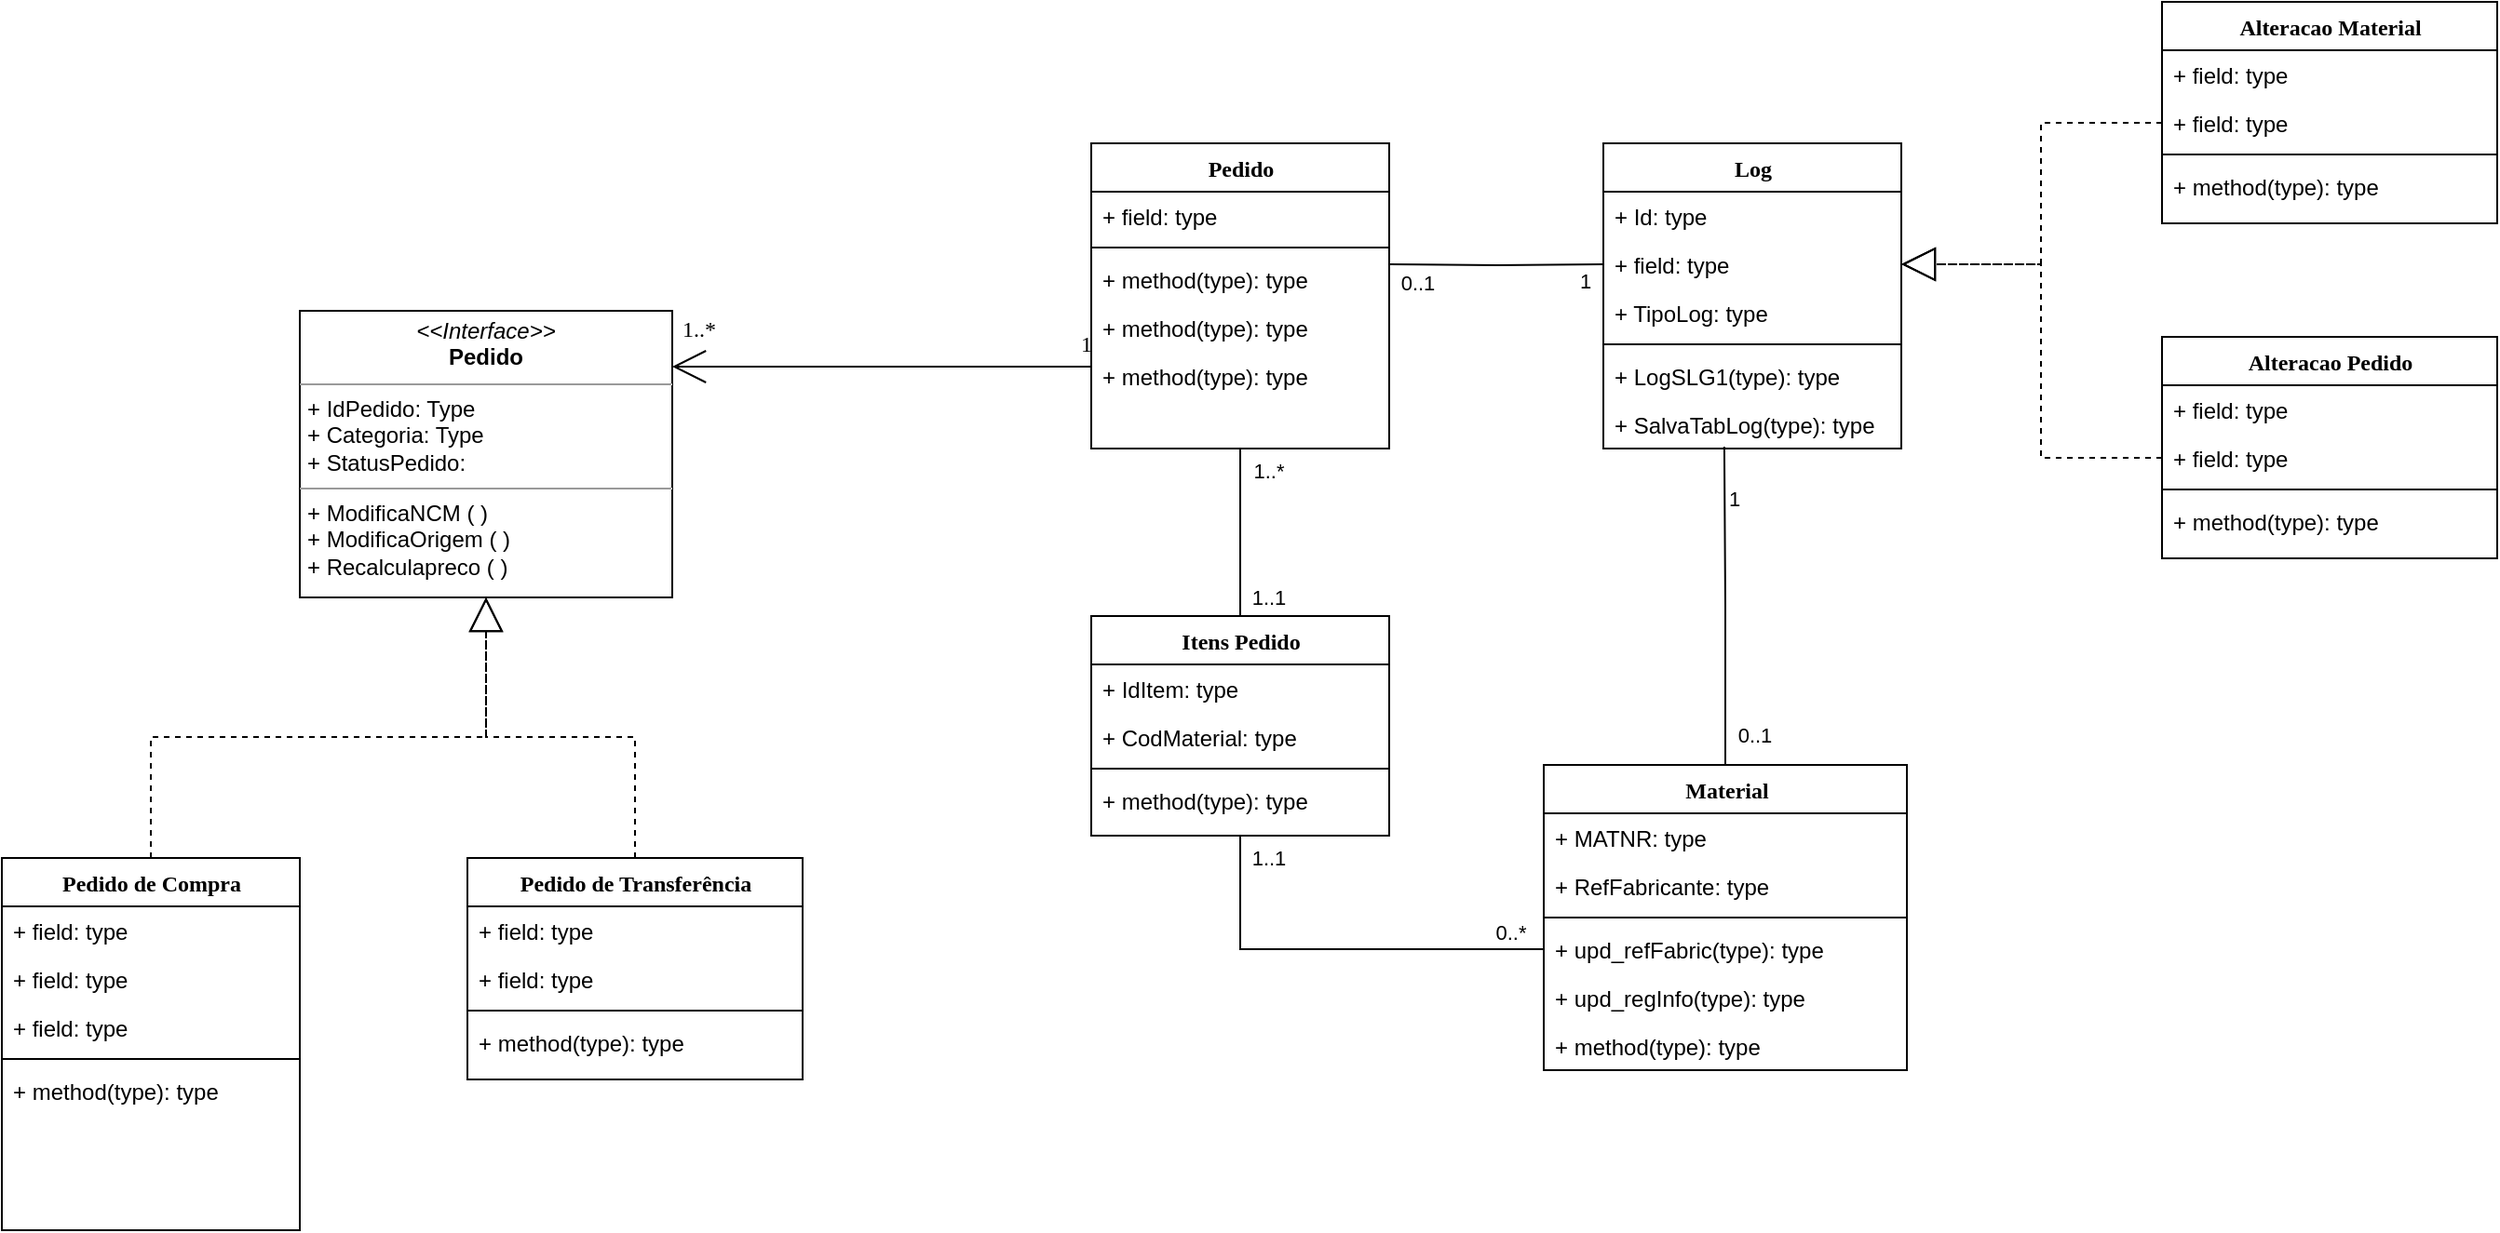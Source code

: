 <mxfile version="24.9.2">
  <diagram name="Page-1" id="6133507b-19e7-1e82-6fc7-422aa6c4b21f">
    <mxGraphModel dx="1434" dy="746" grid="1" gridSize="10" guides="1" tooltips="1" connect="1" arrows="1" fold="1" page="1" pageScale="1" pageWidth="1100" pageHeight="850" background="none" math="0" shadow="0">
      <root>
        <mxCell id="0" />
        <mxCell id="1" parent="0" />
        <mxCell id="KO9qEA433niQ3xDzY11c-3" style="edgeStyle=orthogonalEdgeStyle;rounded=0;orthogonalLoop=1;jettySize=auto;html=1;entryX=0.5;entryY=1;entryDx=0;entryDy=0;dashed=1;strokeColor=default;align=center;verticalAlign=middle;fontFamily=Verdana;fontSize=12;fontColor=default;labelBackgroundColor=none;startArrow=none;startFill=0;startSize=8;endArrow=block;endFill=0;endSize=16;" edge="1" parent="1" source="235556782a83e6d0-1" target="b94bc138ca980ef-1">
          <mxGeometry relative="1" as="geometry" />
        </mxCell>
        <mxCell id="235556782a83e6d0-1" value="Pedido de Compra" style="swimlane;html=1;fontStyle=1;align=center;verticalAlign=top;childLayout=stackLayout;horizontal=1;startSize=26;horizontalStack=0;resizeParent=1;resizeLast=0;collapsible=1;marginBottom=0;swimlaneFillColor=#ffffff;rounded=0;shadow=0;comic=0;labelBackgroundColor=none;strokeWidth=1;fillColor=none;fontFamily=Verdana;fontSize=12" parent="1" vertex="1">
          <mxGeometry x="80" y="520" width="160" height="200" as="geometry" />
        </mxCell>
        <mxCell id="235556782a83e6d0-2" value="+ field: type" style="text;html=1;strokeColor=none;fillColor=none;align=left;verticalAlign=top;spacingLeft=4;spacingRight=4;whiteSpace=wrap;overflow=hidden;rotatable=0;points=[[0,0.5],[1,0.5]];portConstraint=eastwest;" parent="235556782a83e6d0-1" vertex="1">
          <mxGeometry y="26" width="160" height="26" as="geometry" />
        </mxCell>
        <mxCell id="235556782a83e6d0-3" value="+ field: type" style="text;html=1;strokeColor=none;fillColor=none;align=left;verticalAlign=top;spacingLeft=4;spacingRight=4;whiteSpace=wrap;overflow=hidden;rotatable=0;points=[[0,0.5],[1,0.5]];portConstraint=eastwest;" parent="235556782a83e6d0-1" vertex="1">
          <mxGeometry y="52" width="160" height="26" as="geometry" />
        </mxCell>
        <mxCell id="235556782a83e6d0-5" value="+ field: type" style="text;html=1;strokeColor=none;fillColor=none;align=left;verticalAlign=top;spacingLeft=4;spacingRight=4;whiteSpace=wrap;overflow=hidden;rotatable=0;points=[[0,0.5],[1,0.5]];portConstraint=eastwest;" parent="235556782a83e6d0-1" vertex="1">
          <mxGeometry y="78" width="160" height="26" as="geometry" />
        </mxCell>
        <mxCell id="235556782a83e6d0-6" value="" style="line;html=1;strokeWidth=1;fillColor=none;align=left;verticalAlign=middle;spacingTop=-1;spacingLeft=3;spacingRight=3;rotatable=0;labelPosition=right;points=[];portConstraint=eastwest;" parent="235556782a83e6d0-1" vertex="1">
          <mxGeometry y="104" width="160" height="8" as="geometry" />
        </mxCell>
        <mxCell id="235556782a83e6d0-7" value="+ method(type): type" style="text;html=1;strokeColor=none;fillColor=none;align=left;verticalAlign=top;spacingLeft=4;spacingRight=4;whiteSpace=wrap;overflow=hidden;rotatable=0;points=[[0,0.5],[1,0.5]];portConstraint=eastwest;" parent="235556782a83e6d0-1" vertex="1">
          <mxGeometry y="112" width="160" height="26" as="geometry" />
        </mxCell>
        <mxCell id="KO9qEA433niQ3xDzY11c-36" style="edgeStyle=orthogonalEdgeStyle;rounded=0;orthogonalLoop=1;jettySize=auto;html=1;endArrow=none;endFill=0;" edge="1" parent="1" source="78961159f06e98e8-17" target="KO9qEA433niQ3xDzY11c-23">
          <mxGeometry relative="1" as="geometry" />
        </mxCell>
        <mxCell id="KO9qEA433niQ3xDzY11c-37" value="1..1" style="edgeLabel;html=1;align=center;verticalAlign=middle;resizable=0;points=[];" vertex="1" connectable="0" parent="KO9qEA433niQ3xDzY11c-36">
          <mxGeometry x="-0.884" relative="1" as="geometry">
            <mxPoint x="15" y="-1" as="offset" />
          </mxGeometry>
        </mxCell>
        <mxCell id="KO9qEA433niQ3xDzY11c-38" value="0..*" style="edgeLabel;html=1;align=center;verticalAlign=middle;resizable=0;points=[];" vertex="1" connectable="0" parent="KO9qEA433niQ3xDzY11c-36">
          <mxGeometry x="0.839" y="1" relative="1" as="geometry">
            <mxPoint y="-8" as="offset" />
          </mxGeometry>
        </mxCell>
        <mxCell id="78961159f06e98e8-17" value="Itens Pedido" style="swimlane;html=1;fontStyle=1;align=center;verticalAlign=top;childLayout=stackLayout;horizontal=1;startSize=26;horizontalStack=0;resizeParent=1;resizeLast=0;collapsible=1;marginBottom=0;swimlaneFillColor=#ffffff;rounded=0;shadow=0;comic=0;labelBackgroundColor=none;strokeWidth=1;fillColor=none;fontFamily=Verdana;fontSize=12" parent="1" vertex="1">
          <mxGeometry x="665" y="390" width="160" height="118" as="geometry" />
        </mxCell>
        <mxCell id="78961159f06e98e8-23" value="+ IdItem: type" style="text;html=1;strokeColor=none;fillColor=none;align=left;verticalAlign=top;spacingLeft=4;spacingRight=4;whiteSpace=wrap;overflow=hidden;rotatable=0;points=[[0,0.5],[1,0.5]];portConstraint=eastwest;" parent="78961159f06e98e8-17" vertex="1">
          <mxGeometry y="26" width="160" height="26" as="geometry" />
        </mxCell>
        <mxCell id="78961159f06e98e8-24" value="+ CodMaterial: type" style="text;html=1;strokeColor=none;fillColor=none;align=left;verticalAlign=top;spacingLeft=4;spacingRight=4;whiteSpace=wrap;overflow=hidden;rotatable=0;points=[[0,0.5],[1,0.5]];portConstraint=eastwest;" parent="78961159f06e98e8-17" vertex="1">
          <mxGeometry y="52" width="160" height="26" as="geometry" />
        </mxCell>
        <mxCell id="78961159f06e98e8-19" value="" style="line;html=1;strokeWidth=1;fillColor=none;align=left;verticalAlign=middle;spacingTop=-1;spacingLeft=3;spacingRight=3;rotatable=0;labelPosition=right;points=[];portConstraint=eastwest;" parent="78961159f06e98e8-17" vertex="1">
          <mxGeometry y="78" width="160" height="8" as="geometry" />
        </mxCell>
        <mxCell id="78961159f06e98e8-27" value="+ method(type): type" style="text;html=1;strokeColor=none;fillColor=none;align=left;verticalAlign=top;spacingLeft=4;spacingRight=4;whiteSpace=wrap;overflow=hidden;rotatable=0;points=[[0,0.5],[1,0.5]];portConstraint=eastwest;" parent="78961159f06e98e8-17" vertex="1">
          <mxGeometry y="86" width="160" height="26" as="geometry" />
        </mxCell>
        <mxCell id="b94bc138ca980ef-7" style="edgeStyle=orthogonalEdgeStyle;rounded=0;html=1;labelBackgroundColor=none;startArrow=none;startFill=0;startSize=8;endArrow=open;endFill=0;endSize=16;fontFamily=Verdana;fontSize=12;" parent="1" source="78961159f06e98e8-43" target="b94bc138ca980ef-1" edge="1">
          <mxGeometry relative="1" as="geometry">
            <Array as="points">
              <mxPoint x="505" y="256" />
              <mxPoint x="505" y="256" />
            </Array>
          </mxGeometry>
        </mxCell>
        <mxCell id="b94bc138ca980ef-17" value="1..*" style="text;html=1;resizable=0;points=[];align=center;verticalAlign=middle;labelBackgroundColor=#ffffff;fontSize=12;fontFamily=Verdana" parent="b94bc138ca980ef-7" vertex="1" connectable="0">
          <mxGeometry x="0.858" y="2" relative="1" as="geometry">
            <mxPoint x="-2" y="-22" as="offset" />
          </mxGeometry>
        </mxCell>
        <mxCell id="b94bc138ca980ef-18" value="1" style="text;html=1;resizable=0;points=[];align=center;verticalAlign=middle;labelBackgroundColor=#ffffff;fontSize=12;fontFamily=Verdana" parent="b94bc138ca980ef-7" vertex="1" connectable="0">
          <mxGeometry x="0.363" y="152" relative="1" as="geometry">
            <mxPoint x="150" y="-164" as="offset" />
          </mxGeometry>
        </mxCell>
        <mxCell id="KO9qEA433niQ3xDzY11c-32" style="edgeStyle=orthogonalEdgeStyle;rounded=0;orthogonalLoop=1;jettySize=auto;html=1;endArrow=none;endFill=0;" edge="1" parent="1" source="78961159f06e98e8-43" target="78961159f06e98e8-17">
          <mxGeometry relative="1" as="geometry" />
        </mxCell>
        <mxCell id="KO9qEA433niQ3xDzY11c-33" value="1..*" style="edgeLabel;html=1;align=center;verticalAlign=middle;resizable=0;points=[];" vertex="1" connectable="0" parent="KO9qEA433niQ3xDzY11c-32">
          <mxGeometry x="-0.733" y="3" relative="1" as="geometry">
            <mxPoint x="12" as="offset" />
          </mxGeometry>
        </mxCell>
        <mxCell id="KO9qEA433niQ3xDzY11c-34" value="1..1" style="edgeLabel;html=1;align=center;verticalAlign=middle;resizable=0;points=[];" vertex="1" connectable="0" parent="KO9qEA433niQ3xDzY11c-32">
          <mxGeometry x="0.622" y="2" relative="1" as="geometry">
            <mxPoint x="13" y="7" as="offset" />
          </mxGeometry>
        </mxCell>
        <mxCell id="78961159f06e98e8-43" value="Pedido" style="swimlane;html=1;fontStyle=1;align=center;verticalAlign=top;childLayout=stackLayout;horizontal=1;startSize=26;horizontalStack=0;resizeParent=1;resizeLast=0;collapsible=1;marginBottom=0;swimlaneFillColor=#ffffff;rounded=0;shadow=0;comic=0;labelBackgroundColor=none;strokeWidth=1;fillColor=none;fontFamily=Verdana;fontSize=12" parent="1" vertex="1">
          <mxGeometry x="665" y="136.0" width="160" height="164" as="geometry" />
        </mxCell>
        <mxCell id="78961159f06e98e8-44" value="+ field: type" style="text;html=1;strokeColor=none;fillColor=none;align=left;verticalAlign=top;spacingLeft=4;spacingRight=4;whiteSpace=wrap;overflow=hidden;rotatable=0;points=[[0,0.5],[1,0.5]];portConstraint=eastwest;" parent="78961159f06e98e8-43" vertex="1">
          <mxGeometry y="26" width="160" height="26" as="geometry" />
        </mxCell>
        <mxCell id="78961159f06e98e8-51" value="" style="line;html=1;strokeWidth=1;fillColor=none;align=left;verticalAlign=middle;spacingTop=-1;spacingLeft=3;spacingRight=3;rotatable=0;labelPosition=right;points=[];portConstraint=eastwest;" parent="78961159f06e98e8-43" vertex="1">
          <mxGeometry y="52" width="160" height="8" as="geometry" />
        </mxCell>
        <mxCell id="78961159f06e98e8-52" value="+ method(type): type" style="text;html=1;strokeColor=none;fillColor=none;align=left;verticalAlign=top;spacingLeft=4;spacingRight=4;whiteSpace=wrap;overflow=hidden;rotatable=0;points=[[0,0.5],[1,0.5]];portConstraint=eastwest;" parent="78961159f06e98e8-43" vertex="1">
          <mxGeometry y="60" width="160" height="26" as="geometry" />
        </mxCell>
        <mxCell id="b94bc138ca980ef-2" value="+ method(type): type" style="text;html=1;strokeColor=none;fillColor=none;align=left;verticalAlign=top;spacingLeft=4;spacingRight=4;whiteSpace=wrap;overflow=hidden;rotatable=0;points=[[0,0.5],[1,0.5]];portConstraint=eastwest;" parent="78961159f06e98e8-43" vertex="1">
          <mxGeometry y="86" width="160" height="26" as="geometry" />
        </mxCell>
        <mxCell id="b94bc138ca980ef-3" value="+ method(type): type" style="text;html=1;strokeColor=none;fillColor=none;align=left;verticalAlign=top;spacingLeft=4;spacingRight=4;whiteSpace=wrap;overflow=hidden;rotatable=0;points=[[0,0.5],[1,0.5]];portConstraint=eastwest;" parent="78961159f06e98e8-43" vertex="1">
          <mxGeometry y="112" width="160" height="26" as="geometry" />
        </mxCell>
        <mxCell id="KO9qEA433niQ3xDzY11c-2" style="edgeStyle=orthogonalEdgeStyle;rounded=0;orthogonalLoop=1;jettySize=auto;html=1;entryX=0.5;entryY=1;entryDx=0;entryDy=0;dashed=1;strokeColor=default;align=center;verticalAlign=middle;fontFamily=Verdana;fontSize=12;fontColor=default;labelBackgroundColor=none;startArrow=none;startFill=0;startSize=8;endArrow=block;endFill=0;endSize=16;" edge="1" parent="1" source="78961159f06e98e8-108" target="b94bc138ca980ef-1">
          <mxGeometry relative="1" as="geometry" />
        </mxCell>
        <mxCell id="78961159f06e98e8-108" value="Pedido de Transferência" style="swimlane;html=1;fontStyle=1;align=center;verticalAlign=top;childLayout=stackLayout;horizontal=1;startSize=26;horizontalStack=0;resizeParent=1;resizeLast=0;collapsible=1;marginBottom=0;swimlaneFillColor=#ffffff;rounded=0;shadow=0;comic=0;labelBackgroundColor=none;strokeWidth=1;fillColor=none;fontFamily=Verdana;fontSize=12" parent="1" vertex="1">
          <mxGeometry x="330" y="520" width="180" height="119" as="geometry" />
        </mxCell>
        <mxCell id="78961159f06e98e8-109" value="+ field: type" style="text;html=1;strokeColor=none;fillColor=none;align=left;verticalAlign=top;spacingLeft=4;spacingRight=4;whiteSpace=wrap;overflow=hidden;rotatable=0;points=[[0,0.5],[1,0.5]];portConstraint=eastwest;" parent="78961159f06e98e8-108" vertex="1">
          <mxGeometry y="26" width="180" height="26" as="geometry" />
        </mxCell>
        <mxCell id="78961159f06e98e8-110" value="+ field: type" style="text;html=1;strokeColor=none;fillColor=none;align=left;verticalAlign=top;spacingLeft=4;spacingRight=4;whiteSpace=wrap;overflow=hidden;rotatable=0;points=[[0,0.5],[1,0.5]];portConstraint=eastwest;" parent="78961159f06e98e8-108" vertex="1">
          <mxGeometry y="52" width="180" height="26" as="geometry" />
        </mxCell>
        <mxCell id="78961159f06e98e8-116" value="" style="line;html=1;strokeWidth=1;fillColor=none;align=left;verticalAlign=middle;spacingTop=-1;spacingLeft=3;spacingRight=3;rotatable=0;labelPosition=right;points=[];portConstraint=eastwest;" parent="78961159f06e98e8-108" vertex="1">
          <mxGeometry y="78" width="180" height="8" as="geometry" />
        </mxCell>
        <mxCell id="78961159f06e98e8-117" value="+ method(type): type" style="text;html=1;strokeColor=none;fillColor=none;align=left;verticalAlign=top;spacingLeft=4;spacingRight=4;whiteSpace=wrap;overflow=hidden;rotatable=0;points=[[0,0.5],[1,0.5]];portConstraint=eastwest;" parent="78961159f06e98e8-108" vertex="1">
          <mxGeometry y="86" width="180" height="26" as="geometry" />
        </mxCell>
        <mxCell id="b94bc138ca980ef-1" value="&lt;p style=&quot;margin:0px;margin-top:4px;text-align:center;&quot;&gt;&lt;i&gt;&amp;lt;&amp;lt;Interface&amp;gt;&amp;gt;&lt;/i&gt;&lt;br&gt;&lt;b&gt;Pedido&lt;/b&gt;&lt;/p&gt;&lt;hr size=&quot;1&quot;&gt;&lt;p style=&quot;margin:0px;margin-left:4px;&quot;&gt;+ IdPedido: Type&lt;br&gt;+ Categoria: Type&lt;/p&gt;&lt;p style=&quot;margin:0px;margin-left:4px;&quot;&gt;+ StatusPedido:&amp;nbsp;&lt;/p&gt;&lt;hr size=&quot;1&quot;&gt;&lt;p style=&quot;margin:0px;margin-left:4px;&quot;&gt;+ ModificaNCM ( )&lt;br&gt;+ ModificaOrigem ( )&lt;/p&gt;&lt;p style=&quot;margin:0px;margin-left:4px;&quot;&gt;+ Recalculapreco ( )&lt;/p&gt;" style="verticalAlign=top;align=left;overflow=fill;fontSize=12;fontFamily=Helvetica;html=1;rounded=0;shadow=0;comic=0;labelBackgroundColor=none;strokeWidth=1" parent="1" vertex="1">
          <mxGeometry x="240" y="226" width="200" height="154" as="geometry" />
        </mxCell>
        <mxCell id="KO9qEA433niQ3xDzY11c-4" value="Log" style="swimlane;html=1;fontStyle=1;align=center;verticalAlign=top;childLayout=stackLayout;horizontal=1;startSize=26;horizontalStack=0;resizeParent=1;resizeLast=0;collapsible=1;marginBottom=0;swimlaneFillColor=#ffffff;rounded=0;shadow=0;comic=0;labelBackgroundColor=none;strokeWidth=1;fillColor=none;fontFamily=Verdana;fontSize=12" vertex="1" parent="1">
          <mxGeometry x="940" y="136" width="160" height="164" as="geometry">
            <mxRectangle x="940" y="136" width="60" height="30" as="alternateBounds" />
          </mxGeometry>
        </mxCell>
        <mxCell id="KO9qEA433niQ3xDzY11c-5" value="+ Id: type" style="text;html=1;strokeColor=none;fillColor=none;align=left;verticalAlign=top;spacingLeft=4;spacingRight=4;whiteSpace=wrap;overflow=hidden;rotatable=0;points=[[0,0.5],[1,0.5]];portConstraint=eastwest;" vertex="1" parent="KO9qEA433niQ3xDzY11c-4">
          <mxGeometry y="26" width="160" height="26" as="geometry" />
        </mxCell>
        <mxCell id="KO9qEA433niQ3xDzY11c-6" value="+ field: type" style="text;html=1;strokeColor=none;fillColor=none;align=left;verticalAlign=top;spacingLeft=4;spacingRight=4;whiteSpace=wrap;overflow=hidden;rotatable=0;points=[[0,0.5],[1,0.5]];portConstraint=eastwest;" vertex="1" parent="KO9qEA433niQ3xDzY11c-4">
          <mxGeometry y="52" width="160" height="26" as="geometry" />
        </mxCell>
        <mxCell id="KO9qEA433niQ3xDzY11c-55" value="+ TipoLog: type" style="text;html=1;strokeColor=none;fillColor=none;align=left;verticalAlign=top;spacingLeft=4;spacingRight=4;whiteSpace=wrap;overflow=hidden;rotatable=0;points=[[0,0.5],[1,0.5]];portConstraint=eastwest;" vertex="1" parent="KO9qEA433niQ3xDzY11c-4">
          <mxGeometry y="78" width="160" height="26" as="geometry" />
        </mxCell>
        <mxCell id="KO9qEA433niQ3xDzY11c-7" value="" style="line;html=1;strokeWidth=1;fillColor=none;align=left;verticalAlign=middle;spacingTop=-1;spacingLeft=3;spacingRight=3;rotatable=0;labelPosition=right;points=[];portConstraint=eastwest;" vertex="1" parent="KO9qEA433niQ3xDzY11c-4">
          <mxGeometry y="104" width="160" height="8" as="geometry" />
        </mxCell>
        <mxCell id="KO9qEA433niQ3xDzY11c-8" value="+ LogSLG1(type): type" style="text;html=1;strokeColor=none;fillColor=none;align=left;verticalAlign=top;spacingLeft=4;spacingRight=4;whiteSpace=wrap;overflow=hidden;rotatable=0;points=[[0,0.5],[1,0.5]];portConstraint=eastwest;" vertex="1" parent="KO9qEA433niQ3xDzY11c-4">
          <mxGeometry y="112" width="160" height="26" as="geometry" />
        </mxCell>
        <mxCell id="KO9qEA433niQ3xDzY11c-9" value="+ SalvaTabLog(type): type" style="text;html=1;strokeColor=none;fillColor=none;align=left;verticalAlign=top;spacingLeft=4;spacingRight=4;whiteSpace=wrap;overflow=hidden;rotatable=0;points=[[0,0.5],[1,0.5]];portConstraint=eastwest;" vertex="1" parent="KO9qEA433niQ3xDzY11c-4">
          <mxGeometry y="138" width="160" height="26" as="geometry" />
        </mxCell>
        <mxCell id="KO9qEA433niQ3xDzY11c-10" style="edgeStyle=orthogonalEdgeStyle;rounded=0;orthogonalLoop=1;jettySize=auto;html=1;endArrow=none;endFill=0;" edge="1" parent="1" target="KO9qEA433niQ3xDzY11c-6">
          <mxGeometry relative="1" as="geometry">
            <mxPoint x="825" y="201" as="sourcePoint" />
          </mxGeometry>
        </mxCell>
        <mxCell id="KO9qEA433niQ3xDzY11c-16" value="0..1" style="edgeLabel;html=1;align=center;verticalAlign=middle;resizable=0;points=[];" vertex="1" connectable="0" parent="KO9qEA433niQ3xDzY11c-10">
          <mxGeometry x="-0.148" y="2" relative="1" as="geometry">
            <mxPoint x="-34" y="11" as="offset" />
          </mxGeometry>
        </mxCell>
        <mxCell id="KO9qEA433niQ3xDzY11c-18" value="1" style="edgeLabel;html=1;align=center;verticalAlign=middle;resizable=0;points=[];" vertex="1" connectable="0" parent="KO9qEA433niQ3xDzY11c-10">
          <mxGeometry x="0.478" y="1" relative="1" as="geometry">
            <mxPoint x="20" y="10" as="offset" />
          </mxGeometry>
        </mxCell>
        <mxCell id="KO9qEA433niQ3xDzY11c-19" value="Material" style="swimlane;html=1;fontStyle=1;align=center;verticalAlign=top;childLayout=stackLayout;horizontal=1;startSize=26;horizontalStack=0;resizeParent=1;resizeLast=0;collapsible=1;marginBottom=0;swimlaneFillColor=#ffffff;rounded=0;shadow=0;comic=0;labelBackgroundColor=none;strokeWidth=1;fillColor=none;fontFamily=Verdana;fontSize=12" vertex="1" parent="1">
          <mxGeometry x="908" y="470" width="195" height="164" as="geometry" />
        </mxCell>
        <mxCell id="KO9qEA433niQ3xDzY11c-20" value="+ MATNR: type" style="text;html=1;strokeColor=none;fillColor=none;align=left;verticalAlign=top;spacingLeft=4;spacingRight=4;whiteSpace=wrap;overflow=hidden;rotatable=0;points=[[0,0.5],[1,0.5]];portConstraint=eastwest;" vertex="1" parent="KO9qEA433niQ3xDzY11c-19">
          <mxGeometry y="26" width="195" height="26" as="geometry" />
        </mxCell>
        <mxCell id="KO9qEA433niQ3xDzY11c-21" value="+ RefFabricante: type" style="text;html=1;strokeColor=none;fillColor=none;align=left;verticalAlign=top;spacingLeft=4;spacingRight=4;whiteSpace=wrap;overflow=hidden;rotatable=0;points=[[0,0.5],[1,0.5]];portConstraint=eastwest;" vertex="1" parent="KO9qEA433niQ3xDzY11c-19">
          <mxGeometry y="52" width="195" height="26" as="geometry" />
        </mxCell>
        <mxCell id="KO9qEA433niQ3xDzY11c-22" value="" style="line;html=1;strokeWidth=1;fillColor=none;align=left;verticalAlign=middle;spacingTop=-1;spacingLeft=3;spacingRight=3;rotatable=0;labelPosition=right;points=[];portConstraint=eastwest;" vertex="1" parent="KO9qEA433niQ3xDzY11c-19">
          <mxGeometry y="78" width="195" height="8" as="geometry" />
        </mxCell>
        <mxCell id="KO9qEA433niQ3xDzY11c-23" value="+ upd_refFabric(type): type" style="text;html=1;strokeColor=none;fillColor=none;align=left;verticalAlign=top;spacingLeft=4;spacingRight=4;whiteSpace=wrap;overflow=hidden;rotatable=0;points=[[0,0.5],[1,0.5]];portConstraint=eastwest;" vertex="1" parent="KO9qEA433niQ3xDzY11c-19">
          <mxGeometry y="86" width="195" height="26" as="geometry" />
        </mxCell>
        <mxCell id="KO9qEA433niQ3xDzY11c-24" value="+ upd_regInfo(type): type" style="text;html=1;strokeColor=none;fillColor=none;align=left;verticalAlign=top;spacingLeft=4;spacingRight=4;whiteSpace=wrap;overflow=hidden;rotatable=0;points=[[0,0.5],[1,0.5]];portConstraint=eastwest;" vertex="1" parent="KO9qEA433niQ3xDzY11c-19">
          <mxGeometry y="112" width="195" height="26" as="geometry" />
        </mxCell>
        <mxCell id="KO9qEA433niQ3xDzY11c-25" value="+ method(type): type" style="text;html=1;strokeColor=none;fillColor=none;align=left;verticalAlign=top;spacingLeft=4;spacingRight=4;whiteSpace=wrap;overflow=hidden;rotatable=0;points=[[0,0.5],[1,0.5]];portConstraint=eastwest;" vertex="1" parent="KO9qEA433niQ3xDzY11c-19">
          <mxGeometry y="138" width="195" height="26" as="geometry" />
        </mxCell>
        <mxCell id="KO9qEA433niQ3xDzY11c-26" style="edgeStyle=orthogonalEdgeStyle;rounded=0;orthogonalLoop=1;jettySize=auto;html=1;entryX=0.406;entryY=0.962;entryDx=0;entryDy=0;entryPerimeter=0;endArrow=none;endFill=0;" edge="1" parent="1" source="KO9qEA433niQ3xDzY11c-19" target="KO9qEA433niQ3xDzY11c-9">
          <mxGeometry relative="1" as="geometry" />
        </mxCell>
        <mxCell id="KO9qEA433niQ3xDzY11c-27" value="1" style="edgeLabel;html=1;align=center;verticalAlign=middle;resizable=0;points=[];" vertex="1" connectable="0" parent="KO9qEA433niQ3xDzY11c-26">
          <mxGeometry x="0.57" relative="1" as="geometry">
            <mxPoint x="5" y="-9" as="offset" />
          </mxGeometry>
        </mxCell>
        <mxCell id="KO9qEA433niQ3xDzY11c-28" value="0..1" style="edgeLabel;html=1;align=center;verticalAlign=middle;resizable=0;points=[];" vertex="1" connectable="0" parent="KO9qEA433niQ3xDzY11c-26">
          <mxGeometry x="-0.809" y="-1" relative="1" as="geometry">
            <mxPoint x="14" as="offset" />
          </mxGeometry>
        </mxCell>
        <mxCell id="KO9qEA433niQ3xDzY11c-41" value="Alteracao Material" style="swimlane;html=1;fontStyle=1;align=center;verticalAlign=top;childLayout=stackLayout;horizontal=1;startSize=26;horizontalStack=0;resizeParent=1;resizeLast=0;collapsible=1;marginBottom=0;swimlaneFillColor=#ffffff;rounded=0;shadow=0;comic=0;labelBackgroundColor=none;strokeWidth=1;fillColor=none;fontFamily=Verdana;fontSize=12" vertex="1" parent="1">
          <mxGeometry x="1240" y="60" width="180" height="119" as="geometry" />
        </mxCell>
        <mxCell id="KO9qEA433niQ3xDzY11c-42" value="+ field: type" style="text;html=1;strokeColor=none;fillColor=none;align=left;verticalAlign=top;spacingLeft=4;spacingRight=4;whiteSpace=wrap;overflow=hidden;rotatable=0;points=[[0,0.5],[1,0.5]];portConstraint=eastwest;" vertex="1" parent="KO9qEA433niQ3xDzY11c-41">
          <mxGeometry y="26" width="180" height="26" as="geometry" />
        </mxCell>
        <mxCell id="KO9qEA433niQ3xDzY11c-43" value="+ field: type" style="text;html=1;strokeColor=none;fillColor=none;align=left;verticalAlign=top;spacingLeft=4;spacingRight=4;whiteSpace=wrap;overflow=hidden;rotatable=0;points=[[0,0.5],[1,0.5]];portConstraint=eastwest;" vertex="1" parent="KO9qEA433niQ3xDzY11c-41">
          <mxGeometry y="52" width="180" height="26" as="geometry" />
        </mxCell>
        <mxCell id="KO9qEA433niQ3xDzY11c-44" value="" style="line;html=1;strokeWidth=1;fillColor=none;align=left;verticalAlign=middle;spacingTop=-1;spacingLeft=3;spacingRight=3;rotatable=0;labelPosition=right;points=[];portConstraint=eastwest;" vertex="1" parent="KO9qEA433niQ3xDzY11c-41">
          <mxGeometry y="78" width="180" height="8" as="geometry" />
        </mxCell>
        <mxCell id="KO9qEA433niQ3xDzY11c-45" value="+ method(type): type" style="text;html=1;strokeColor=none;fillColor=none;align=left;verticalAlign=top;spacingLeft=4;spacingRight=4;whiteSpace=wrap;overflow=hidden;rotatable=0;points=[[0,0.5],[1,0.5]];portConstraint=eastwest;" vertex="1" parent="KO9qEA433niQ3xDzY11c-41">
          <mxGeometry y="86" width="180" height="26" as="geometry" />
        </mxCell>
        <mxCell id="KO9qEA433niQ3xDzY11c-46" value="Alteracao Pedido" style="swimlane;html=1;fontStyle=1;align=center;verticalAlign=top;childLayout=stackLayout;horizontal=1;startSize=26;horizontalStack=0;resizeParent=1;resizeLast=0;collapsible=1;marginBottom=0;swimlaneFillColor=#ffffff;rounded=0;shadow=0;comic=0;labelBackgroundColor=none;strokeWidth=1;fillColor=none;fontFamily=Verdana;fontSize=12" vertex="1" parent="1">
          <mxGeometry x="1240" y="240" width="180" height="119" as="geometry" />
        </mxCell>
        <mxCell id="KO9qEA433niQ3xDzY11c-47" value="+ field: type" style="text;html=1;strokeColor=none;fillColor=none;align=left;verticalAlign=top;spacingLeft=4;spacingRight=4;whiteSpace=wrap;overflow=hidden;rotatable=0;points=[[0,0.5],[1,0.5]];portConstraint=eastwest;" vertex="1" parent="KO9qEA433niQ3xDzY11c-46">
          <mxGeometry y="26" width="180" height="26" as="geometry" />
        </mxCell>
        <mxCell id="KO9qEA433niQ3xDzY11c-48" value="+ field: type" style="text;html=1;strokeColor=none;fillColor=none;align=left;verticalAlign=top;spacingLeft=4;spacingRight=4;whiteSpace=wrap;overflow=hidden;rotatable=0;points=[[0,0.5],[1,0.5]];portConstraint=eastwest;" vertex="1" parent="KO9qEA433niQ3xDzY11c-46">
          <mxGeometry y="52" width="180" height="26" as="geometry" />
        </mxCell>
        <mxCell id="KO9qEA433niQ3xDzY11c-49" value="" style="line;html=1;strokeWidth=1;fillColor=none;align=left;verticalAlign=middle;spacingTop=-1;spacingLeft=3;spacingRight=3;rotatable=0;labelPosition=right;points=[];portConstraint=eastwest;" vertex="1" parent="KO9qEA433niQ3xDzY11c-46">
          <mxGeometry y="78" width="180" height="8" as="geometry" />
        </mxCell>
        <mxCell id="KO9qEA433niQ3xDzY11c-50" value="+ method(type): type" style="text;html=1;strokeColor=none;fillColor=none;align=left;verticalAlign=top;spacingLeft=4;spacingRight=4;whiteSpace=wrap;overflow=hidden;rotatable=0;points=[[0,0.5],[1,0.5]];portConstraint=eastwest;" vertex="1" parent="KO9qEA433niQ3xDzY11c-46">
          <mxGeometry y="86" width="180" height="26" as="geometry" />
        </mxCell>
        <mxCell id="KO9qEA433niQ3xDzY11c-52" style="edgeStyle=orthogonalEdgeStyle;rounded=0;orthogonalLoop=1;jettySize=auto;html=1;entryX=1;entryY=0.5;entryDx=0;entryDy=0;dashed=1;strokeColor=default;align=center;verticalAlign=middle;fontFamily=Verdana;fontSize=12;fontColor=default;labelBackgroundColor=none;startArrow=none;startFill=0;startSize=8;endArrow=block;endFill=0;endSize=16;" edge="1" parent="1" source="KO9qEA433niQ3xDzY11c-43" target="KO9qEA433niQ3xDzY11c-6">
          <mxGeometry relative="1" as="geometry" />
        </mxCell>
        <mxCell id="KO9qEA433niQ3xDzY11c-53" style="edgeStyle=orthogonalEdgeStyle;rounded=0;orthogonalLoop=1;jettySize=auto;html=1;entryX=1;entryY=0.5;entryDx=0;entryDy=0;dashed=1;strokeColor=default;align=center;verticalAlign=middle;fontFamily=Verdana;fontSize=12;fontColor=default;labelBackgroundColor=none;startArrow=none;startFill=0;startSize=8;endArrow=block;endFill=0;endSize=16;" edge="1" parent="1" source="KO9qEA433niQ3xDzY11c-48" target="KO9qEA433niQ3xDzY11c-6">
          <mxGeometry relative="1" as="geometry" />
        </mxCell>
      </root>
    </mxGraphModel>
  </diagram>
</mxfile>
